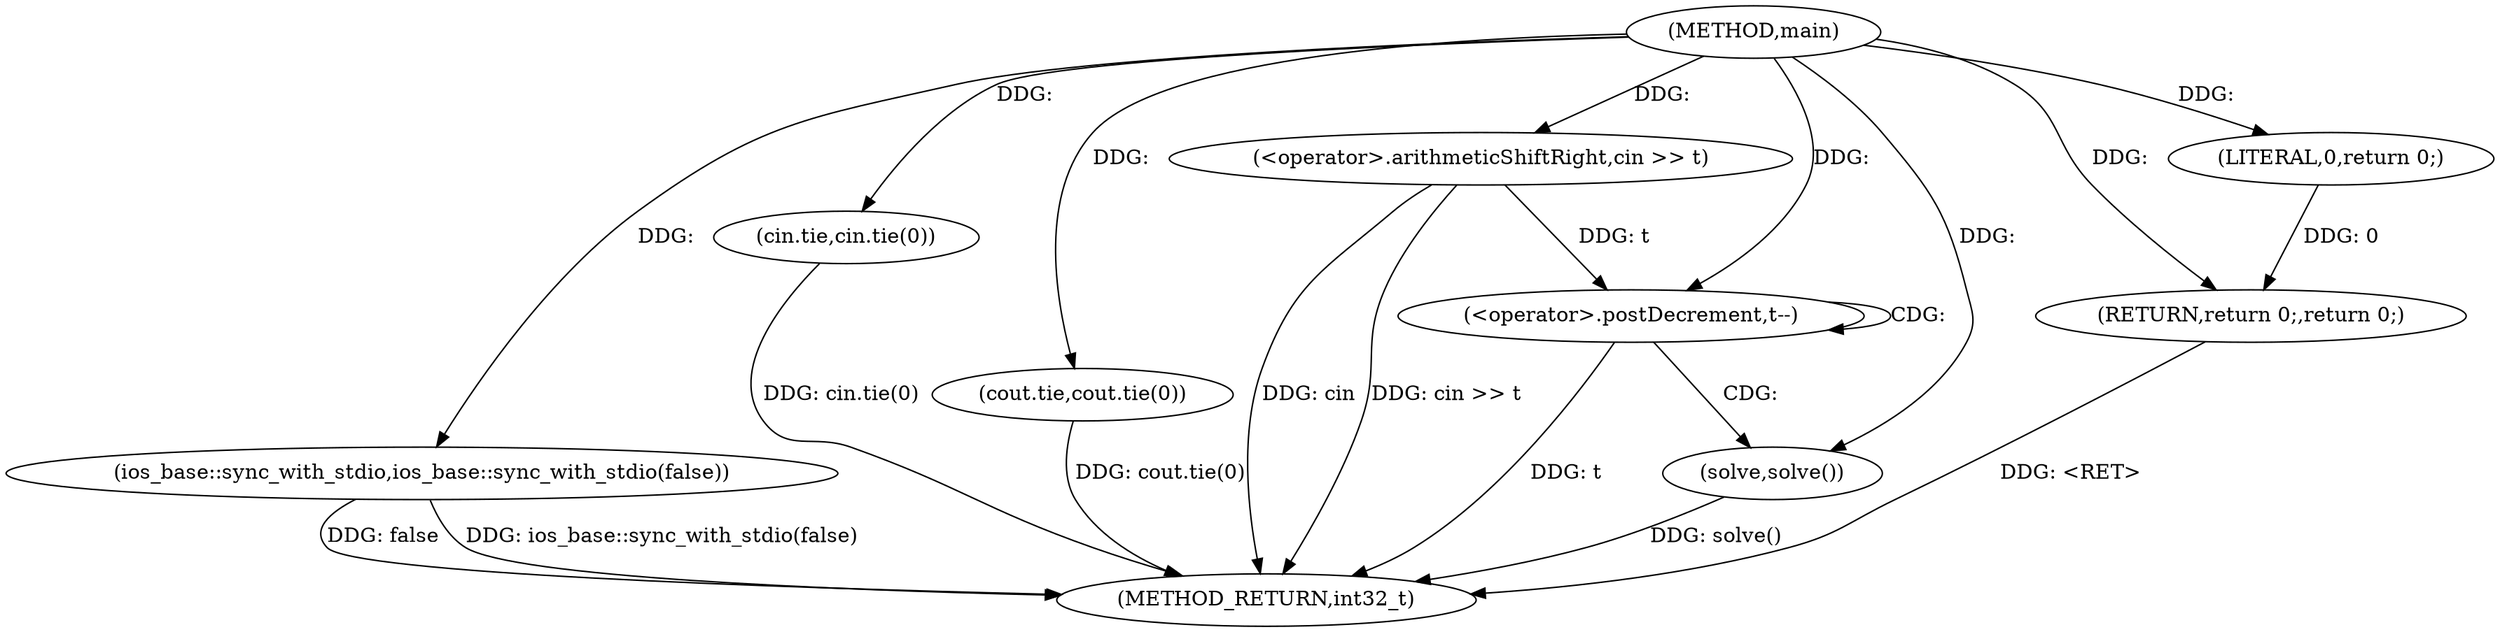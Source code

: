 digraph "main" {  
"1000273" [label = "(METHOD,main)" ]
"1000291" [label = "(METHOD_RETURN,int32_t)" ]
"1000275" [label = "(ios_base::sync_with_stdio,ios_base::sync_with_stdio(false))" ]
"1000277" [label = "(cin.tie,cin.tie(0))" ]
"1000279" [label = "(cout.tie,cout.tie(0))" ]
"1000282" [label = "(<operator>.arithmeticShiftRight,cin >> t)" ]
"1000289" [label = "(RETURN,return 0;,return 0;)" ]
"1000286" [label = "(<operator>.postDecrement,t--)" ]
"1000288" [label = "(solve,solve())" ]
"1000290" [label = "(LITERAL,0,return 0;)" ]
  "1000289" -> "1000291"  [ label = "DDG: <RET>"] 
  "1000275" -> "1000291"  [ label = "DDG: ios_base::sync_with_stdio(false)"] 
  "1000277" -> "1000291"  [ label = "DDG: cin.tie(0)"] 
  "1000279" -> "1000291"  [ label = "DDG: cout.tie(0)"] 
  "1000282" -> "1000291"  [ label = "DDG: cin >> t"] 
  "1000286" -> "1000291"  [ label = "DDG: t"] 
  "1000288" -> "1000291"  [ label = "DDG: solve()"] 
  "1000275" -> "1000291"  [ label = "DDG: false"] 
  "1000282" -> "1000291"  [ label = "DDG: cin"] 
  "1000290" -> "1000289"  [ label = "DDG: 0"] 
  "1000273" -> "1000289"  [ label = "DDG: "] 
  "1000273" -> "1000275"  [ label = "DDG: "] 
  "1000273" -> "1000277"  [ label = "DDG: "] 
  "1000273" -> "1000279"  [ label = "DDG: "] 
  "1000273" -> "1000282"  [ label = "DDG: "] 
  "1000273" -> "1000288"  [ label = "DDG: "] 
  "1000273" -> "1000290"  [ label = "DDG: "] 
  "1000282" -> "1000286"  [ label = "DDG: t"] 
  "1000273" -> "1000286"  [ label = "DDG: "] 
  "1000286" -> "1000288"  [ label = "CDG: "] 
  "1000286" -> "1000286"  [ label = "CDG: "] 
}

